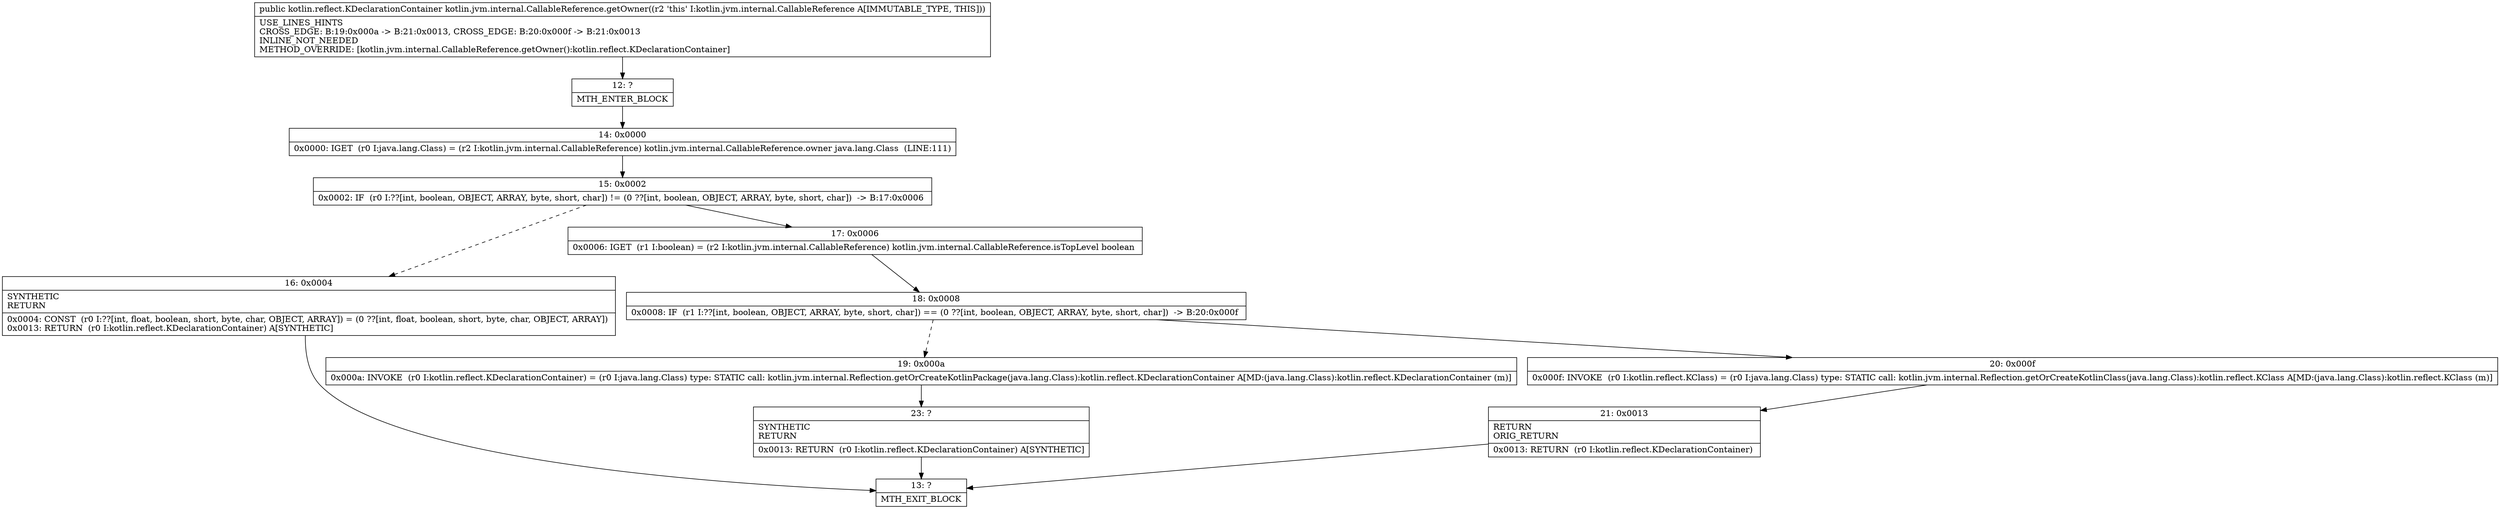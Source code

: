 digraph "CFG forkotlin.jvm.internal.CallableReference.getOwner()Lkotlin\/reflect\/KDeclarationContainer;" {
Node_12 [shape=record,label="{12\:\ ?|MTH_ENTER_BLOCK\l}"];
Node_14 [shape=record,label="{14\:\ 0x0000|0x0000: IGET  (r0 I:java.lang.Class) = (r2 I:kotlin.jvm.internal.CallableReference) kotlin.jvm.internal.CallableReference.owner java.lang.Class  (LINE:111)\l}"];
Node_15 [shape=record,label="{15\:\ 0x0002|0x0002: IF  (r0 I:??[int, boolean, OBJECT, ARRAY, byte, short, char]) != (0 ??[int, boolean, OBJECT, ARRAY, byte, short, char])  \-\> B:17:0x0006 \l}"];
Node_16 [shape=record,label="{16\:\ 0x0004|SYNTHETIC\lRETURN\l|0x0004: CONST  (r0 I:??[int, float, boolean, short, byte, char, OBJECT, ARRAY]) = (0 ??[int, float, boolean, short, byte, char, OBJECT, ARRAY]) \l0x0013: RETURN  (r0 I:kotlin.reflect.KDeclarationContainer) A[SYNTHETIC]\l}"];
Node_13 [shape=record,label="{13\:\ ?|MTH_EXIT_BLOCK\l}"];
Node_17 [shape=record,label="{17\:\ 0x0006|0x0006: IGET  (r1 I:boolean) = (r2 I:kotlin.jvm.internal.CallableReference) kotlin.jvm.internal.CallableReference.isTopLevel boolean \l}"];
Node_18 [shape=record,label="{18\:\ 0x0008|0x0008: IF  (r1 I:??[int, boolean, OBJECT, ARRAY, byte, short, char]) == (0 ??[int, boolean, OBJECT, ARRAY, byte, short, char])  \-\> B:20:0x000f \l}"];
Node_19 [shape=record,label="{19\:\ 0x000a|0x000a: INVOKE  (r0 I:kotlin.reflect.KDeclarationContainer) = (r0 I:java.lang.Class) type: STATIC call: kotlin.jvm.internal.Reflection.getOrCreateKotlinPackage(java.lang.Class):kotlin.reflect.KDeclarationContainer A[MD:(java.lang.Class):kotlin.reflect.KDeclarationContainer (m)]\l}"];
Node_23 [shape=record,label="{23\:\ ?|SYNTHETIC\lRETURN\l|0x0013: RETURN  (r0 I:kotlin.reflect.KDeclarationContainer) A[SYNTHETIC]\l}"];
Node_20 [shape=record,label="{20\:\ 0x000f|0x000f: INVOKE  (r0 I:kotlin.reflect.KClass) = (r0 I:java.lang.Class) type: STATIC call: kotlin.jvm.internal.Reflection.getOrCreateKotlinClass(java.lang.Class):kotlin.reflect.KClass A[MD:(java.lang.Class):kotlin.reflect.KClass (m)]\l}"];
Node_21 [shape=record,label="{21\:\ 0x0013|RETURN\lORIG_RETURN\l|0x0013: RETURN  (r0 I:kotlin.reflect.KDeclarationContainer) \l}"];
MethodNode[shape=record,label="{public kotlin.reflect.KDeclarationContainer kotlin.jvm.internal.CallableReference.getOwner((r2 'this' I:kotlin.jvm.internal.CallableReference A[IMMUTABLE_TYPE, THIS]))  | USE_LINES_HINTS\lCROSS_EDGE: B:19:0x000a \-\> B:21:0x0013, CROSS_EDGE: B:20:0x000f \-\> B:21:0x0013\lINLINE_NOT_NEEDED\lMETHOD_OVERRIDE: [kotlin.jvm.internal.CallableReference.getOwner():kotlin.reflect.KDeclarationContainer]\l}"];
MethodNode -> Node_12;Node_12 -> Node_14;
Node_14 -> Node_15;
Node_15 -> Node_16[style=dashed];
Node_15 -> Node_17;
Node_16 -> Node_13;
Node_17 -> Node_18;
Node_18 -> Node_19[style=dashed];
Node_18 -> Node_20;
Node_19 -> Node_23;
Node_23 -> Node_13;
Node_20 -> Node_21;
Node_21 -> Node_13;
}

